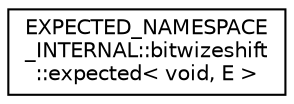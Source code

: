 digraph "Graphical Class Hierarchy"
{
  edge [fontname="Helvetica",fontsize="10",labelfontname="Helvetica",labelfontsize="10"];
  node [fontname="Helvetica",fontsize="10",shape=record];
  rankdir="LR";
  Node0 [label="EXPECTED_NAMESPACE\l_INTERNAL::bitwizeshift\l::expected\< void, E \>",height=0.2,width=0.4,color="black", fillcolor="white", style="filled",URL="$dc/d65/class_e_x_p_e_c_t_e_d___n_a_m_e_s_p_a_c_e___i_n_t_e_r_n_a_l_1_1bitwizeshift_1_1expected_3_01void_00_01_e_01_4.html",tooltip="Partial specialization of expected<void, E> "];
}
